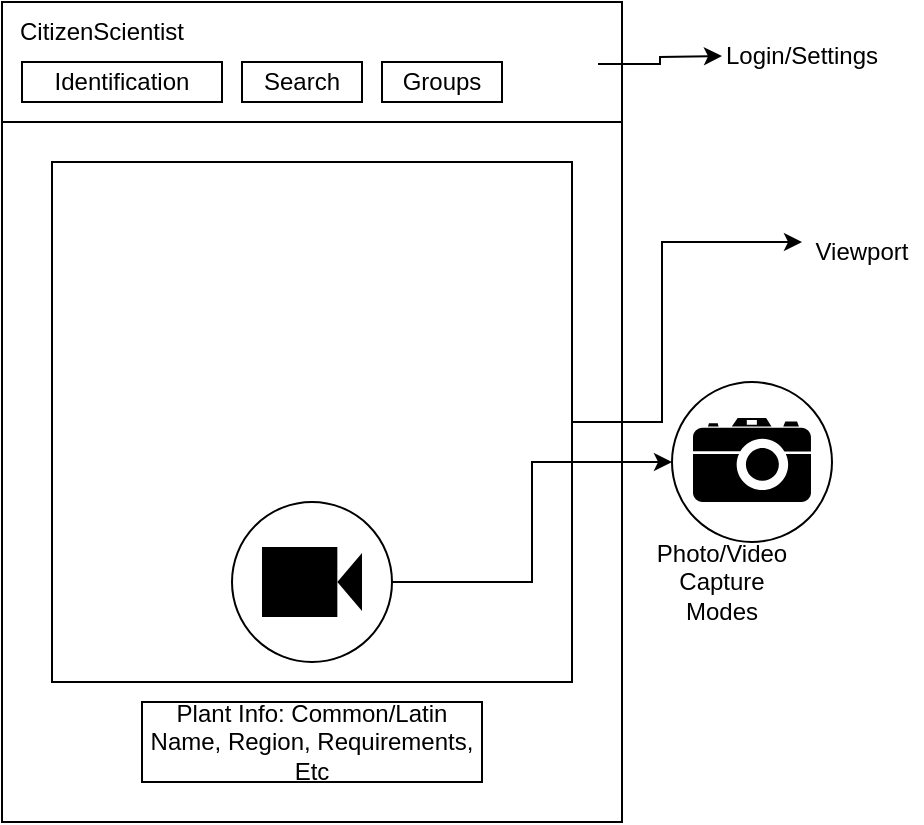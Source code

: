 <mxfile version="15.5.4" type="github">
  <diagram id="uH_51Rfj-A5eZMWU7O3p" name="Page-1">
    <mxGraphModel dx="946" dy="627" grid="1" gridSize="10" guides="1" tooltips="1" connect="1" arrows="1" fold="1" page="1" pageScale="1" pageWidth="850" pageHeight="1100" math="0" shadow="0">
      <root>
        <mxCell id="0" />
        <mxCell id="1" parent="0" />
        <mxCell id="TK647VNuSUguSgHXitt7-1" value="" style="rounded=0;whiteSpace=wrap;html=1;" parent="1" vertex="1">
          <mxGeometry x="40" y="40" width="310" height="410" as="geometry" />
        </mxCell>
        <mxCell id="TK647VNuSUguSgHXitt7-2" value="" style="rounded=0;whiteSpace=wrap;html=1;" parent="1" vertex="1">
          <mxGeometry x="40" y="40" width="310" height="60" as="geometry" />
        </mxCell>
        <mxCell id="TK647VNuSUguSgHXitt7-3" value="CitizenScientist" style="text;html=1;strokeColor=none;fillColor=none;align=center;verticalAlign=middle;whiteSpace=wrap;rounded=0;" parent="1" vertex="1">
          <mxGeometry x="60" y="40" width="60" height="30" as="geometry" />
        </mxCell>
        <mxCell id="TK647VNuSUguSgHXitt7-7" value="Identification" style="rounded=0;whiteSpace=wrap;html=1;" parent="1" vertex="1">
          <mxGeometry x="50" y="70" width="100" height="20" as="geometry" />
        </mxCell>
        <mxCell id="TK647VNuSUguSgHXitt7-8" value="Groups" style="rounded=0;whiteSpace=wrap;html=1;" parent="1" vertex="1">
          <mxGeometry x="230" y="70" width="60" height="20" as="geometry" />
        </mxCell>
        <mxCell id="TK647VNuSUguSgHXitt7-9" value="Search" style="rounded=0;whiteSpace=wrap;html=1;" parent="1" vertex="1">
          <mxGeometry x="160" y="70" width="60" height="20" as="geometry" />
        </mxCell>
        <mxCell id="TK647VNuSUguSgHXitt7-10" value="" style="whiteSpace=wrap;html=1;aspect=fixed;" parent="1" vertex="1">
          <mxGeometry x="65" y="120" width="260" height="260" as="geometry" />
        </mxCell>
        <mxCell id="TK647VNuSUguSgHXitt7-13" value="" style="ellipse;whiteSpace=wrap;html=1;aspect=fixed;" parent="1" vertex="1">
          <mxGeometry x="155" y="290" width="80" height="80" as="geometry" />
        </mxCell>
        <mxCell id="TK647VNuSUguSgHXitt7-12" value="" style="shape=mxgraph.signs.tech.video_camera;html=1;pointerEvents=1;fillColor=#000000;strokeColor=none;verticalLabelPosition=bottom;verticalAlign=top;align=center;" parent="1" vertex="1">
          <mxGeometry x="170" y="312.5" width="50" height="35" as="geometry" />
        </mxCell>
        <mxCell id="TK647VNuSUguSgHXitt7-14" value="" style="ellipse;whiteSpace=wrap;html=1;aspect=fixed;" parent="1" vertex="1">
          <mxGeometry x="375" y="230" width="80" height="80" as="geometry" />
        </mxCell>
        <mxCell id="TK647VNuSUguSgHXitt7-11" value="" style="shape=mxgraph.signs.tech.camera_2;html=1;pointerEvents=1;fillColor=#000000;strokeColor=none;verticalLabelPosition=bottom;verticalAlign=top;align=center;" parent="1" vertex="1">
          <mxGeometry x="385.5" y="248" width="59" height="42" as="geometry" />
        </mxCell>
        <mxCell id="TK647VNuSUguSgHXitt7-15" value="" style="shape=image;html=1;verticalAlign=top;verticalLabelPosition=bottom;labelBackgroundColor=#ffffff;imageAspect=0;aspect=fixed;image=https://cdn4.iconfinder.com/data/icons/48-bubbles/48/30.User-128.png" parent="1" vertex="1">
          <mxGeometry x="300" y="52" width="38" height="38" as="geometry" />
        </mxCell>
        <mxCell id="TK647VNuSUguSgHXitt7-16" value="Plant Info: Common/Latin Name, Region, Requirements, Etc" style="rounded=0;whiteSpace=wrap;html=1;" parent="1" vertex="1">
          <mxGeometry x="110" y="390" width="170" height="40" as="geometry" />
        </mxCell>
        <mxCell id="TK647VNuSUguSgHXitt7-18" value="" style="shape=image;html=1;verticalAlign=top;verticalLabelPosition=bottom;labelBackgroundColor=#ffffff;imageAspect=0;aspect=fixed;image=https://cdn3.iconfinder.com/data/icons/spring-2-1/30/Leaf-128.png" parent="1" vertex="1">
          <mxGeometry x="126" y="150" width="128" height="128" as="geometry" />
        </mxCell>
        <mxCell id="TK647VNuSUguSgHXitt7-20" value="" style="endArrow=classic;html=1;rounded=0;edgeStyle=orthogonalEdgeStyle;" parent="1" source="TK647VNuSUguSgHXitt7-13" target="TK647VNuSUguSgHXitt7-14" edge="1">
          <mxGeometry width="50" height="50" relative="1" as="geometry">
            <mxPoint x="460" y="310" as="sourcePoint" />
            <mxPoint x="510" y="260" as="targetPoint" />
          </mxGeometry>
        </mxCell>
        <mxCell id="TK647VNuSUguSgHXitt7-21" value="Photo/Video Capture Modes" style="text;html=1;strokeColor=none;fillColor=none;align=center;verticalAlign=middle;whiteSpace=wrap;rounded=0;" parent="1" vertex="1">
          <mxGeometry x="370" y="315" width="60" height="30" as="geometry" />
        </mxCell>
        <mxCell id="TK647VNuSUguSgHXitt7-22" value="Login/Settings" style="text;html=1;strokeColor=none;fillColor=none;align=center;verticalAlign=middle;whiteSpace=wrap;rounded=0;" parent="1" vertex="1">
          <mxGeometry x="410" y="52" width="60" height="30" as="geometry" />
        </mxCell>
        <mxCell id="TK647VNuSUguSgHXitt7-23" value="" style="endArrow=classic;html=1;rounded=0;edgeStyle=orthogonalEdgeStyle;" parent="1" source="TK647VNuSUguSgHXitt7-15" edge="1">
          <mxGeometry width="50" height="50" relative="1" as="geometry">
            <mxPoint x="460" y="310" as="sourcePoint" />
            <mxPoint x="400" y="67" as="targetPoint" />
          </mxGeometry>
        </mxCell>
        <mxCell id="TK647VNuSUguSgHXitt7-24" value="" style="endArrow=classic;html=1;rounded=0;edgeStyle=orthogonalEdgeStyle;" parent="1" source="TK647VNuSUguSgHXitt7-10" edge="1">
          <mxGeometry width="50" height="50" relative="1" as="geometry">
            <mxPoint x="460" y="310" as="sourcePoint" />
            <mxPoint x="440" y="160" as="targetPoint" />
            <Array as="points">
              <mxPoint x="370" y="250" />
              <mxPoint x="370" y="160" />
            </Array>
          </mxGeometry>
        </mxCell>
        <mxCell id="TK647VNuSUguSgHXitt7-25" value="Viewport" style="text;html=1;strokeColor=none;fillColor=none;align=center;verticalAlign=middle;whiteSpace=wrap;rounded=0;" parent="1" vertex="1">
          <mxGeometry x="440" y="150" width="60" height="30" as="geometry" />
        </mxCell>
      </root>
    </mxGraphModel>
  </diagram>
</mxfile>
